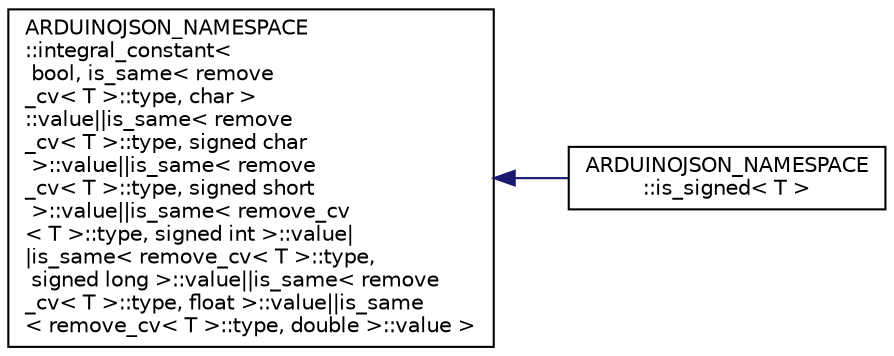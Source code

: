 digraph "Graphical Class Hierarchy"
{
 // LATEX_PDF_SIZE
  edge [fontname="Helvetica",fontsize="10",labelfontname="Helvetica",labelfontsize="10"];
  node [fontname="Helvetica",fontsize="10",shape=record];
  rankdir="LR";
  Node0 [label="ARDUINOJSON_NAMESPACE\l::integral_constant\<\l bool, is_same\< remove\l_cv\< T \>::type, char \>\l::value\|\|is_same\< remove\l_cv\< T \>::type, signed char\l \>::value\|\|is_same\< remove\l_cv\< T \>::type, signed short\l \>::value\|\|is_same\< remove_cv\l\< T \>::type, signed int \>::value\|\l\|is_same\< remove_cv\< T \>::type,\l signed long \>::value\|\|is_same\< remove\l_cv\< T \>::type, float \>::value\|\|is_same\l\< remove_cv\< T \>::type, double \>::value \>",height=0.2,width=0.4,color="black", fillcolor="white", style="filled",URL="$structARDUINOJSON__NAMESPACE_1_1integral__constant.html",tooltip=" "];
  Node0 -> Node1 [dir="back",color="midnightblue",fontsize="10",style="solid",fontname="Helvetica"];
  Node1 [label="ARDUINOJSON_NAMESPACE\l::is_signed\< T \>",height=0.2,width=0.4,color="black", fillcolor="white", style="filled",URL="$structARDUINOJSON__NAMESPACE_1_1is__signed.html",tooltip=" "];
}
